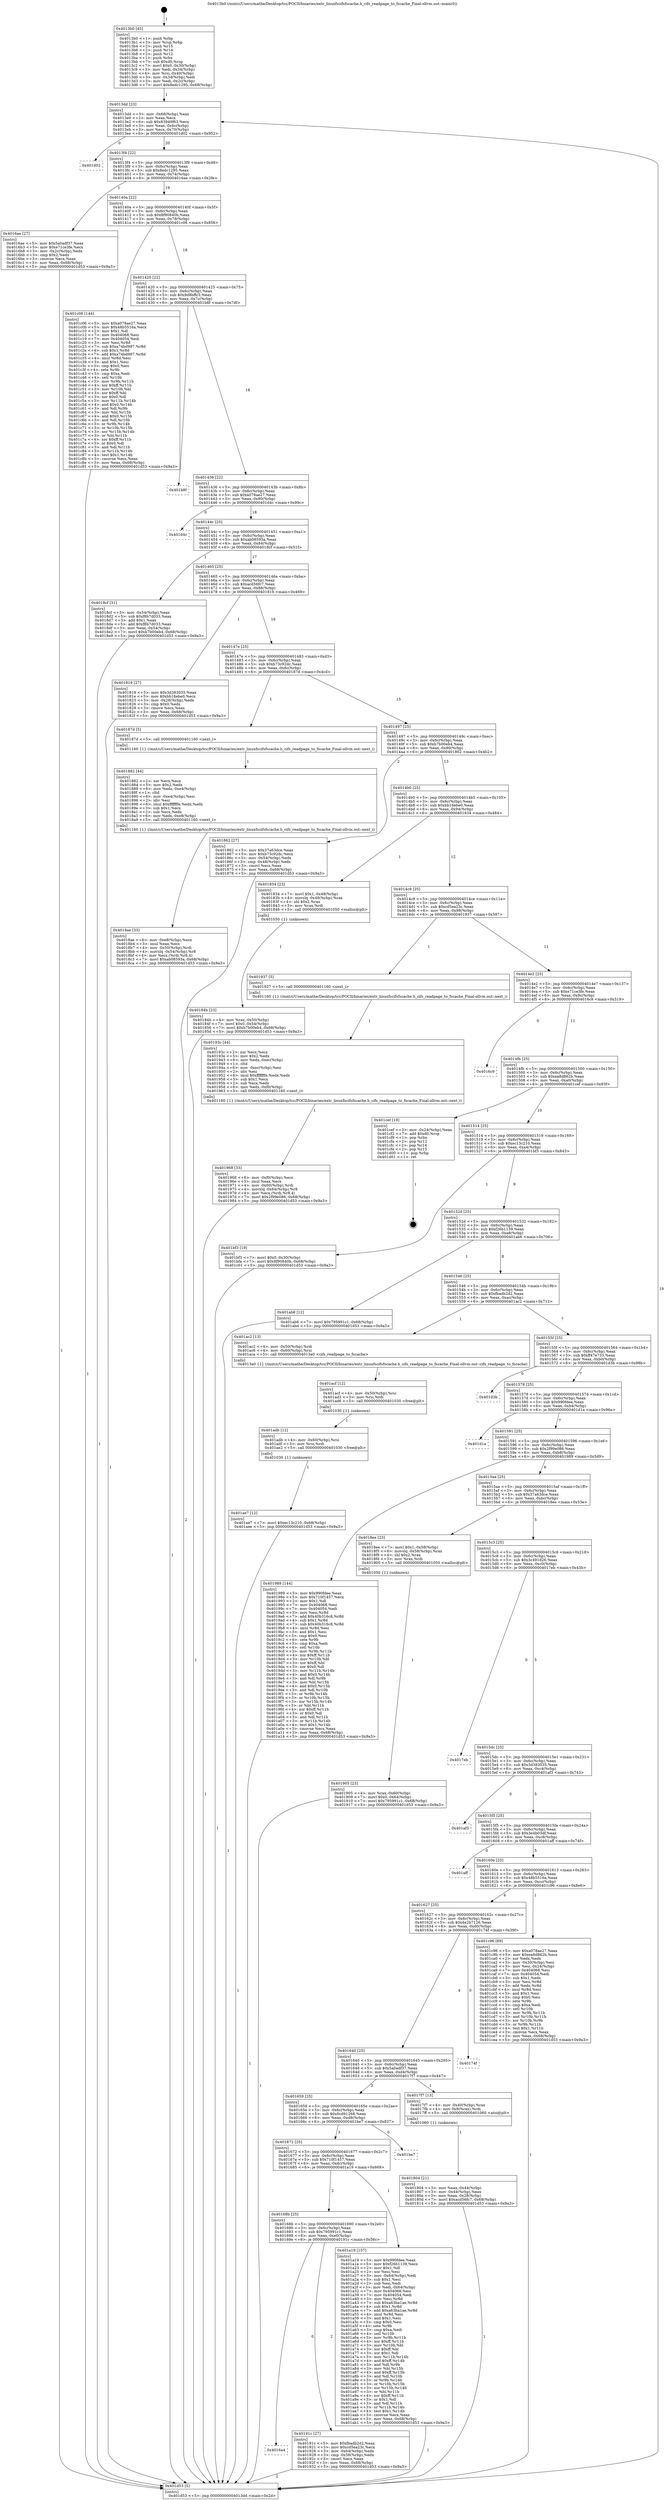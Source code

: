 digraph "0x4013b0" {
  label = "0x4013b0 (/mnt/c/Users/mathe/Desktop/tcc/POCII/binaries/extr_linuxfscifsfscache.h_cifs_readpage_to_fscache_Final-ollvm.out::main(0))"
  labelloc = "t"
  node[shape=record]

  Entry [label="",width=0.3,height=0.3,shape=circle,fillcolor=black,style=filled]
  "0x4013dd" [label="{
     0x4013dd [23]\l
     | [instrs]\l
     &nbsp;&nbsp;0x4013dd \<+3\>: mov -0x68(%rbp),%eax\l
     &nbsp;&nbsp;0x4013e0 \<+2\>: mov %eax,%ecx\l
     &nbsp;&nbsp;0x4013e2 \<+6\>: sub $0x83949f63,%ecx\l
     &nbsp;&nbsp;0x4013e8 \<+3\>: mov %eax,-0x6c(%rbp)\l
     &nbsp;&nbsp;0x4013eb \<+3\>: mov %ecx,-0x70(%rbp)\l
     &nbsp;&nbsp;0x4013ee \<+6\>: je 0000000000401d02 \<main+0x952\>\l
  }"]
  "0x401d02" [label="{
     0x401d02\l
  }", style=dashed]
  "0x4013f4" [label="{
     0x4013f4 [22]\l
     | [instrs]\l
     &nbsp;&nbsp;0x4013f4 \<+5\>: jmp 00000000004013f9 \<main+0x49\>\l
     &nbsp;&nbsp;0x4013f9 \<+3\>: mov -0x6c(%rbp),%eax\l
     &nbsp;&nbsp;0x4013fc \<+5\>: sub $0x8edc1295,%eax\l
     &nbsp;&nbsp;0x401401 \<+3\>: mov %eax,-0x74(%rbp)\l
     &nbsp;&nbsp;0x401404 \<+6\>: je 00000000004016ae \<main+0x2fe\>\l
  }"]
  Exit [label="",width=0.3,height=0.3,shape=circle,fillcolor=black,style=filled,peripheries=2]
  "0x4016ae" [label="{
     0x4016ae [27]\l
     | [instrs]\l
     &nbsp;&nbsp;0x4016ae \<+5\>: mov $0x5a0adf37,%eax\l
     &nbsp;&nbsp;0x4016b3 \<+5\>: mov $0xe71ce3fe,%ecx\l
     &nbsp;&nbsp;0x4016b8 \<+3\>: mov -0x2c(%rbp),%edx\l
     &nbsp;&nbsp;0x4016bb \<+3\>: cmp $0x2,%edx\l
     &nbsp;&nbsp;0x4016be \<+3\>: cmovne %ecx,%eax\l
     &nbsp;&nbsp;0x4016c1 \<+3\>: mov %eax,-0x68(%rbp)\l
     &nbsp;&nbsp;0x4016c4 \<+5\>: jmp 0000000000401d53 \<main+0x9a3\>\l
  }"]
  "0x40140a" [label="{
     0x40140a [22]\l
     | [instrs]\l
     &nbsp;&nbsp;0x40140a \<+5\>: jmp 000000000040140f \<main+0x5f\>\l
     &nbsp;&nbsp;0x40140f \<+3\>: mov -0x6c(%rbp),%eax\l
     &nbsp;&nbsp;0x401412 \<+5\>: sub $0x8f90840b,%eax\l
     &nbsp;&nbsp;0x401417 \<+3\>: mov %eax,-0x78(%rbp)\l
     &nbsp;&nbsp;0x40141a \<+6\>: je 0000000000401c06 \<main+0x856\>\l
  }"]
  "0x401d53" [label="{
     0x401d53 [5]\l
     | [instrs]\l
     &nbsp;&nbsp;0x401d53 \<+5\>: jmp 00000000004013dd \<main+0x2d\>\l
  }"]
  "0x4013b0" [label="{
     0x4013b0 [45]\l
     | [instrs]\l
     &nbsp;&nbsp;0x4013b0 \<+1\>: push %rbp\l
     &nbsp;&nbsp;0x4013b1 \<+3\>: mov %rsp,%rbp\l
     &nbsp;&nbsp;0x4013b4 \<+2\>: push %r15\l
     &nbsp;&nbsp;0x4013b6 \<+2\>: push %r14\l
     &nbsp;&nbsp;0x4013b8 \<+2\>: push %r12\l
     &nbsp;&nbsp;0x4013ba \<+1\>: push %rbx\l
     &nbsp;&nbsp;0x4013bb \<+7\>: sub $0xd0,%rsp\l
     &nbsp;&nbsp;0x4013c2 \<+7\>: movl $0x0,-0x30(%rbp)\l
     &nbsp;&nbsp;0x4013c9 \<+3\>: mov %edi,-0x34(%rbp)\l
     &nbsp;&nbsp;0x4013cc \<+4\>: mov %rsi,-0x40(%rbp)\l
     &nbsp;&nbsp;0x4013d0 \<+3\>: mov -0x34(%rbp),%edi\l
     &nbsp;&nbsp;0x4013d3 \<+3\>: mov %edi,-0x2c(%rbp)\l
     &nbsp;&nbsp;0x4013d6 \<+7\>: movl $0x8edc1295,-0x68(%rbp)\l
  }"]
  "0x401ae7" [label="{
     0x401ae7 [12]\l
     | [instrs]\l
     &nbsp;&nbsp;0x401ae7 \<+7\>: movl $0xec13c210,-0x68(%rbp)\l
     &nbsp;&nbsp;0x401aee \<+5\>: jmp 0000000000401d53 \<main+0x9a3\>\l
  }"]
  "0x401c06" [label="{
     0x401c06 [144]\l
     | [instrs]\l
     &nbsp;&nbsp;0x401c06 \<+5\>: mov $0xa078ae27,%eax\l
     &nbsp;&nbsp;0x401c0b \<+5\>: mov $0x48b5516a,%ecx\l
     &nbsp;&nbsp;0x401c10 \<+2\>: mov $0x1,%dl\l
     &nbsp;&nbsp;0x401c12 \<+7\>: mov 0x404068,%esi\l
     &nbsp;&nbsp;0x401c19 \<+7\>: mov 0x404054,%edi\l
     &nbsp;&nbsp;0x401c20 \<+3\>: mov %esi,%r8d\l
     &nbsp;&nbsp;0x401c23 \<+7\>: sub $0xa74bd997,%r8d\l
     &nbsp;&nbsp;0x401c2a \<+4\>: sub $0x1,%r8d\l
     &nbsp;&nbsp;0x401c2e \<+7\>: add $0xa74bd997,%r8d\l
     &nbsp;&nbsp;0x401c35 \<+4\>: imul %r8d,%esi\l
     &nbsp;&nbsp;0x401c39 \<+3\>: and $0x1,%esi\l
     &nbsp;&nbsp;0x401c3c \<+3\>: cmp $0x0,%esi\l
     &nbsp;&nbsp;0x401c3f \<+4\>: sete %r9b\l
     &nbsp;&nbsp;0x401c43 \<+3\>: cmp $0xa,%edi\l
     &nbsp;&nbsp;0x401c46 \<+4\>: setl %r10b\l
     &nbsp;&nbsp;0x401c4a \<+3\>: mov %r9b,%r11b\l
     &nbsp;&nbsp;0x401c4d \<+4\>: xor $0xff,%r11b\l
     &nbsp;&nbsp;0x401c51 \<+3\>: mov %r10b,%bl\l
     &nbsp;&nbsp;0x401c54 \<+3\>: xor $0xff,%bl\l
     &nbsp;&nbsp;0x401c57 \<+3\>: xor $0x0,%dl\l
     &nbsp;&nbsp;0x401c5a \<+3\>: mov %r11b,%r14b\l
     &nbsp;&nbsp;0x401c5d \<+4\>: and $0x0,%r14b\l
     &nbsp;&nbsp;0x401c61 \<+3\>: and %dl,%r9b\l
     &nbsp;&nbsp;0x401c64 \<+3\>: mov %bl,%r15b\l
     &nbsp;&nbsp;0x401c67 \<+4\>: and $0x0,%r15b\l
     &nbsp;&nbsp;0x401c6b \<+3\>: and %dl,%r10b\l
     &nbsp;&nbsp;0x401c6e \<+3\>: or %r9b,%r14b\l
     &nbsp;&nbsp;0x401c71 \<+3\>: or %r10b,%r15b\l
     &nbsp;&nbsp;0x401c74 \<+3\>: xor %r15b,%r14b\l
     &nbsp;&nbsp;0x401c77 \<+3\>: or %bl,%r11b\l
     &nbsp;&nbsp;0x401c7a \<+4\>: xor $0xff,%r11b\l
     &nbsp;&nbsp;0x401c7e \<+3\>: or $0x0,%dl\l
     &nbsp;&nbsp;0x401c81 \<+3\>: and %dl,%r11b\l
     &nbsp;&nbsp;0x401c84 \<+3\>: or %r11b,%r14b\l
     &nbsp;&nbsp;0x401c87 \<+4\>: test $0x1,%r14b\l
     &nbsp;&nbsp;0x401c8b \<+3\>: cmovne %ecx,%eax\l
     &nbsp;&nbsp;0x401c8e \<+3\>: mov %eax,-0x68(%rbp)\l
     &nbsp;&nbsp;0x401c91 \<+5\>: jmp 0000000000401d53 \<main+0x9a3\>\l
  }"]
  "0x401420" [label="{
     0x401420 [22]\l
     | [instrs]\l
     &nbsp;&nbsp;0x401420 \<+5\>: jmp 0000000000401425 \<main+0x75\>\l
     &nbsp;&nbsp;0x401425 \<+3\>: mov -0x6c(%rbp),%eax\l
     &nbsp;&nbsp;0x401428 \<+5\>: sub $0x9d8bffc3,%eax\l
     &nbsp;&nbsp;0x40142d \<+3\>: mov %eax,-0x7c(%rbp)\l
     &nbsp;&nbsp;0x401430 \<+6\>: je 0000000000401b8f \<main+0x7df\>\l
  }"]
  "0x401adb" [label="{
     0x401adb [12]\l
     | [instrs]\l
     &nbsp;&nbsp;0x401adb \<+4\>: mov -0x60(%rbp),%rsi\l
     &nbsp;&nbsp;0x401adf \<+3\>: mov %rsi,%rdi\l
     &nbsp;&nbsp;0x401ae2 \<+5\>: call 0000000000401030 \<free@plt\>\l
     | [calls]\l
     &nbsp;&nbsp;0x401030 \{1\} (unknown)\l
  }"]
  "0x401b8f" [label="{
     0x401b8f\l
  }", style=dashed]
  "0x401436" [label="{
     0x401436 [22]\l
     | [instrs]\l
     &nbsp;&nbsp;0x401436 \<+5\>: jmp 000000000040143b \<main+0x8b\>\l
     &nbsp;&nbsp;0x40143b \<+3\>: mov -0x6c(%rbp),%eax\l
     &nbsp;&nbsp;0x40143e \<+5\>: sub $0xa078ae27,%eax\l
     &nbsp;&nbsp;0x401443 \<+3\>: mov %eax,-0x80(%rbp)\l
     &nbsp;&nbsp;0x401446 \<+6\>: je 0000000000401d4c \<main+0x99c\>\l
  }"]
  "0x401acf" [label="{
     0x401acf [12]\l
     | [instrs]\l
     &nbsp;&nbsp;0x401acf \<+4\>: mov -0x50(%rbp),%rsi\l
     &nbsp;&nbsp;0x401ad3 \<+3\>: mov %rsi,%rdi\l
     &nbsp;&nbsp;0x401ad6 \<+5\>: call 0000000000401030 \<free@plt\>\l
     | [calls]\l
     &nbsp;&nbsp;0x401030 \{1\} (unknown)\l
  }"]
  "0x401d4c" [label="{
     0x401d4c\l
  }", style=dashed]
  "0x40144c" [label="{
     0x40144c [25]\l
     | [instrs]\l
     &nbsp;&nbsp;0x40144c \<+5\>: jmp 0000000000401451 \<main+0xa1\>\l
     &nbsp;&nbsp;0x401451 \<+3\>: mov -0x6c(%rbp),%eax\l
     &nbsp;&nbsp;0x401454 \<+5\>: sub $0xab08593a,%eax\l
     &nbsp;&nbsp;0x401459 \<+6\>: mov %eax,-0x84(%rbp)\l
     &nbsp;&nbsp;0x40145f \<+6\>: je 00000000004018cf \<main+0x51f\>\l
  }"]
  "0x401968" [label="{
     0x401968 [33]\l
     | [instrs]\l
     &nbsp;&nbsp;0x401968 \<+6\>: mov -0xf0(%rbp),%ecx\l
     &nbsp;&nbsp;0x40196e \<+3\>: imul %eax,%ecx\l
     &nbsp;&nbsp;0x401971 \<+4\>: mov -0x60(%rbp),%rdi\l
     &nbsp;&nbsp;0x401975 \<+4\>: movslq -0x64(%rbp),%r8\l
     &nbsp;&nbsp;0x401979 \<+4\>: mov %ecx,(%rdi,%r8,4)\l
     &nbsp;&nbsp;0x40197d \<+7\>: movl $0x2f99e086,-0x68(%rbp)\l
     &nbsp;&nbsp;0x401984 \<+5\>: jmp 0000000000401d53 \<main+0x9a3\>\l
  }"]
  "0x4018cf" [label="{
     0x4018cf [31]\l
     | [instrs]\l
     &nbsp;&nbsp;0x4018cf \<+3\>: mov -0x54(%rbp),%eax\l
     &nbsp;&nbsp;0x4018d2 \<+5\>: sub $0xf8b7d033,%eax\l
     &nbsp;&nbsp;0x4018d7 \<+3\>: add $0x1,%eax\l
     &nbsp;&nbsp;0x4018da \<+5\>: add $0xf8b7d033,%eax\l
     &nbsp;&nbsp;0x4018df \<+3\>: mov %eax,-0x54(%rbp)\l
     &nbsp;&nbsp;0x4018e2 \<+7\>: movl $0xb7b00eb4,-0x68(%rbp)\l
     &nbsp;&nbsp;0x4018e9 \<+5\>: jmp 0000000000401d53 \<main+0x9a3\>\l
  }"]
  "0x401465" [label="{
     0x401465 [25]\l
     | [instrs]\l
     &nbsp;&nbsp;0x401465 \<+5\>: jmp 000000000040146a \<main+0xba\>\l
     &nbsp;&nbsp;0x40146a \<+3\>: mov -0x6c(%rbp),%eax\l
     &nbsp;&nbsp;0x40146d \<+5\>: sub $0xacd56fc7,%eax\l
     &nbsp;&nbsp;0x401472 \<+6\>: mov %eax,-0x88(%rbp)\l
     &nbsp;&nbsp;0x401478 \<+6\>: je 0000000000401819 \<main+0x469\>\l
  }"]
  "0x40193c" [label="{
     0x40193c [44]\l
     | [instrs]\l
     &nbsp;&nbsp;0x40193c \<+2\>: xor %ecx,%ecx\l
     &nbsp;&nbsp;0x40193e \<+5\>: mov $0x2,%edx\l
     &nbsp;&nbsp;0x401943 \<+6\>: mov %edx,-0xec(%rbp)\l
     &nbsp;&nbsp;0x401949 \<+1\>: cltd\l
     &nbsp;&nbsp;0x40194a \<+6\>: mov -0xec(%rbp),%esi\l
     &nbsp;&nbsp;0x401950 \<+2\>: idiv %esi\l
     &nbsp;&nbsp;0x401952 \<+6\>: imul $0xfffffffe,%edx,%edx\l
     &nbsp;&nbsp;0x401958 \<+3\>: sub $0x1,%ecx\l
     &nbsp;&nbsp;0x40195b \<+2\>: sub %ecx,%edx\l
     &nbsp;&nbsp;0x40195d \<+6\>: mov %edx,-0xf0(%rbp)\l
     &nbsp;&nbsp;0x401963 \<+5\>: call 0000000000401160 \<next_i\>\l
     | [calls]\l
     &nbsp;&nbsp;0x401160 \{1\} (/mnt/c/Users/mathe/Desktop/tcc/POCII/binaries/extr_linuxfscifsfscache.h_cifs_readpage_to_fscache_Final-ollvm.out::next_i)\l
  }"]
  "0x401819" [label="{
     0x401819 [27]\l
     | [instrs]\l
     &nbsp;&nbsp;0x401819 \<+5\>: mov $0x3d383035,%eax\l
     &nbsp;&nbsp;0x40181e \<+5\>: mov $0xbb16ebe0,%ecx\l
     &nbsp;&nbsp;0x401823 \<+3\>: mov -0x28(%rbp),%edx\l
     &nbsp;&nbsp;0x401826 \<+3\>: cmp $0x0,%edx\l
     &nbsp;&nbsp;0x401829 \<+3\>: cmove %ecx,%eax\l
     &nbsp;&nbsp;0x40182c \<+3\>: mov %eax,-0x68(%rbp)\l
     &nbsp;&nbsp;0x40182f \<+5\>: jmp 0000000000401d53 \<main+0x9a3\>\l
  }"]
  "0x40147e" [label="{
     0x40147e [25]\l
     | [instrs]\l
     &nbsp;&nbsp;0x40147e \<+5\>: jmp 0000000000401483 \<main+0xd3\>\l
     &nbsp;&nbsp;0x401483 \<+3\>: mov -0x6c(%rbp),%eax\l
     &nbsp;&nbsp;0x401486 \<+5\>: sub $0xb73c92dc,%eax\l
     &nbsp;&nbsp;0x40148b \<+6\>: mov %eax,-0x8c(%rbp)\l
     &nbsp;&nbsp;0x401491 \<+6\>: je 000000000040187d \<main+0x4cd\>\l
  }"]
  "0x4016a4" [label="{
     0x4016a4\l
  }", style=dashed]
  "0x40187d" [label="{
     0x40187d [5]\l
     | [instrs]\l
     &nbsp;&nbsp;0x40187d \<+5\>: call 0000000000401160 \<next_i\>\l
     | [calls]\l
     &nbsp;&nbsp;0x401160 \{1\} (/mnt/c/Users/mathe/Desktop/tcc/POCII/binaries/extr_linuxfscifsfscache.h_cifs_readpage_to_fscache_Final-ollvm.out::next_i)\l
  }"]
  "0x401497" [label="{
     0x401497 [25]\l
     | [instrs]\l
     &nbsp;&nbsp;0x401497 \<+5\>: jmp 000000000040149c \<main+0xec\>\l
     &nbsp;&nbsp;0x40149c \<+3\>: mov -0x6c(%rbp),%eax\l
     &nbsp;&nbsp;0x40149f \<+5\>: sub $0xb7b00eb4,%eax\l
     &nbsp;&nbsp;0x4014a4 \<+6\>: mov %eax,-0x90(%rbp)\l
     &nbsp;&nbsp;0x4014aa \<+6\>: je 0000000000401862 \<main+0x4b2\>\l
  }"]
  "0x40191c" [label="{
     0x40191c [27]\l
     | [instrs]\l
     &nbsp;&nbsp;0x40191c \<+5\>: mov $0xfbadb2d2,%eax\l
     &nbsp;&nbsp;0x401921 \<+5\>: mov $0xcd5ea23c,%ecx\l
     &nbsp;&nbsp;0x401926 \<+3\>: mov -0x64(%rbp),%edx\l
     &nbsp;&nbsp;0x401929 \<+3\>: cmp -0x58(%rbp),%edx\l
     &nbsp;&nbsp;0x40192c \<+3\>: cmovl %ecx,%eax\l
     &nbsp;&nbsp;0x40192f \<+3\>: mov %eax,-0x68(%rbp)\l
     &nbsp;&nbsp;0x401932 \<+5\>: jmp 0000000000401d53 \<main+0x9a3\>\l
  }"]
  "0x401862" [label="{
     0x401862 [27]\l
     | [instrs]\l
     &nbsp;&nbsp;0x401862 \<+5\>: mov $0x37a63dce,%eax\l
     &nbsp;&nbsp;0x401867 \<+5\>: mov $0xb73c92dc,%ecx\l
     &nbsp;&nbsp;0x40186c \<+3\>: mov -0x54(%rbp),%edx\l
     &nbsp;&nbsp;0x40186f \<+3\>: cmp -0x48(%rbp),%edx\l
     &nbsp;&nbsp;0x401872 \<+3\>: cmovl %ecx,%eax\l
     &nbsp;&nbsp;0x401875 \<+3\>: mov %eax,-0x68(%rbp)\l
     &nbsp;&nbsp;0x401878 \<+5\>: jmp 0000000000401d53 \<main+0x9a3\>\l
  }"]
  "0x4014b0" [label="{
     0x4014b0 [25]\l
     | [instrs]\l
     &nbsp;&nbsp;0x4014b0 \<+5\>: jmp 00000000004014b5 \<main+0x105\>\l
     &nbsp;&nbsp;0x4014b5 \<+3\>: mov -0x6c(%rbp),%eax\l
     &nbsp;&nbsp;0x4014b8 \<+5\>: sub $0xbb16ebe0,%eax\l
     &nbsp;&nbsp;0x4014bd \<+6\>: mov %eax,-0x94(%rbp)\l
     &nbsp;&nbsp;0x4014c3 \<+6\>: je 0000000000401834 \<main+0x484\>\l
  }"]
  "0x40168b" [label="{
     0x40168b [25]\l
     | [instrs]\l
     &nbsp;&nbsp;0x40168b \<+5\>: jmp 0000000000401690 \<main+0x2e0\>\l
     &nbsp;&nbsp;0x401690 \<+3\>: mov -0x6c(%rbp),%eax\l
     &nbsp;&nbsp;0x401693 \<+5\>: sub $0x795991c1,%eax\l
     &nbsp;&nbsp;0x401698 \<+6\>: mov %eax,-0xe0(%rbp)\l
     &nbsp;&nbsp;0x40169e \<+6\>: je 000000000040191c \<main+0x56c\>\l
  }"]
  "0x401834" [label="{
     0x401834 [23]\l
     | [instrs]\l
     &nbsp;&nbsp;0x401834 \<+7\>: movl $0x1,-0x48(%rbp)\l
     &nbsp;&nbsp;0x40183b \<+4\>: movslq -0x48(%rbp),%rax\l
     &nbsp;&nbsp;0x40183f \<+4\>: shl $0x2,%rax\l
     &nbsp;&nbsp;0x401843 \<+3\>: mov %rax,%rdi\l
     &nbsp;&nbsp;0x401846 \<+5\>: call 0000000000401050 \<malloc@plt\>\l
     | [calls]\l
     &nbsp;&nbsp;0x401050 \{1\} (unknown)\l
  }"]
  "0x4014c9" [label="{
     0x4014c9 [25]\l
     | [instrs]\l
     &nbsp;&nbsp;0x4014c9 \<+5\>: jmp 00000000004014ce \<main+0x11e\>\l
     &nbsp;&nbsp;0x4014ce \<+3\>: mov -0x6c(%rbp),%eax\l
     &nbsp;&nbsp;0x4014d1 \<+5\>: sub $0xcd5ea23c,%eax\l
     &nbsp;&nbsp;0x4014d6 \<+6\>: mov %eax,-0x98(%rbp)\l
     &nbsp;&nbsp;0x4014dc \<+6\>: je 0000000000401937 \<main+0x587\>\l
  }"]
  "0x401a19" [label="{
     0x401a19 [157]\l
     | [instrs]\l
     &nbsp;&nbsp;0x401a19 \<+5\>: mov $0x990fdee,%eax\l
     &nbsp;&nbsp;0x401a1e \<+5\>: mov $0xf26b1139,%ecx\l
     &nbsp;&nbsp;0x401a23 \<+2\>: mov $0x1,%dl\l
     &nbsp;&nbsp;0x401a25 \<+2\>: xor %esi,%esi\l
     &nbsp;&nbsp;0x401a27 \<+3\>: mov -0x64(%rbp),%edi\l
     &nbsp;&nbsp;0x401a2a \<+3\>: sub $0x1,%esi\l
     &nbsp;&nbsp;0x401a2d \<+2\>: sub %esi,%edi\l
     &nbsp;&nbsp;0x401a2f \<+3\>: mov %edi,-0x64(%rbp)\l
     &nbsp;&nbsp;0x401a32 \<+7\>: mov 0x404068,%esi\l
     &nbsp;&nbsp;0x401a39 \<+7\>: mov 0x404054,%edi\l
     &nbsp;&nbsp;0x401a40 \<+3\>: mov %esi,%r8d\l
     &nbsp;&nbsp;0x401a43 \<+7\>: sub $0xa63ba1ae,%r8d\l
     &nbsp;&nbsp;0x401a4a \<+4\>: sub $0x1,%r8d\l
     &nbsp;&nbsp;0x401a4e \<+7\>: add $0xa63ba1ae,%r8d\l
     &nbsp;&nbsp;0x401a55 \<+4\>: imul %r8d,%esi\l
     &nbsp;&nbsp;0x401a59 \<+3\>: and $0x1,%esi\l
     &nbsp;&nbsp;0x401a5c \<+3\>: cmp $0x0,%esi\l
     &nbsp;&nbsp;0x401a5f \<+4\>: sete %r9b\l
     &nbsp;&nbsp;0x401a63 \<+3\>: cmp $0xa,%edi\l
     &nbsp;&nbsp;0x401a66 \<+4\>: setl %r10b\l
     &nbsp;&nbsp;0x401a6a \<+3\>: mov %r9b,%r11b\l
     &nbsp;&nbsp;0x401a6d \<+4\>: xor $0xff,%r11b\l
     &nbsp;&nbsp;0x401a71 \<+3\>: mov %r10b,%bl\l
     &nbsp;&nbsp;0x401a74 \<+3\>: xor $0xff,%bl\l
     &nbsp;&nbsp;0x401a77 \<+3\>: xor $0x1,%dl\l
     &nbsp;&nbsp;0x401a7a \<+3\>: mov %r11b,%r14b\l
     &nbsp;&nbsp;0x401a7d \<+4\>: and $0xff,%r14b\l
     &nbsp;&nbsp;0x401a81 \<+3\>: and %dl,%r9b\l
     &nbsp;&nbsp;0x401a84 \<+3\>: mov %bl,%r15b\l
     &nbsp;&nbsp;0x401a87 \<+4\>: and $0xff,%r15b\l
     &nbsp;&nbsp;0x401a8b \<+3\>: and %dl,%r10b\l
     &nbsp;&nbsp;0x401a8e \<+3\>: or %r9b,%r14b\l
     &nbsp;&nbsp;0x401a91 \<+3\>: or %r10b,%r15b\l
     &nbsp;&nbsp;0x401a94 \<+3\>: xor %r15b,%r14b\l
     &nbsp;&nbsp;0x401a97 \<+3\>: or %bl,%r11b\l
     &nbsp;&nbsp;0x401a9a \<+4\>: xor $0xff,%r11b\l
     &nbsp;&nbsp;0x401a9e \<+3\>: or $0x1,%dl\l
     &nbsp;&nbsp;0x401aa1 \<+3\>: and %dl,%r11b\l
     &nbsp;&nbsp;0x401aa4 \<+3\>: or %r11b,%r14b\l
     &nbsp;&nbsp;0x401aa7 \<+4\>: test $0x1,%r14b\l
     &nbsp;&nbsp;0x401aab \<+3\>: cmovne %ecx,%eax\l
     &nbsp;&nbsp;0x401aae \<+3\>: mov %eax,-0x68(%rbp)\l
     &nbsp;&nbsp;0x401ab1 \<+5\>: jmp 0000000000401d53 \<main+0x9a3\>\l
  }"]
  "0x401937" [label="{
     0x401937 [5]\l
     | [instrs]\l
     &nbsp;&nbsp;0x401937 \<+5\>: call 0000000000401160 \<next_i\>\l
     | [calls]\l
     &nbsp;&nbsp;0x401160 \{1\} (/mnt/c/Users/mathe/Desktop/tcc/POCII/binaries/extr_linuxfscifsfscache.h_cifs_readpage_to_fscache_Final-ollvm.out::next_i)\l
  }"]
  "0x4014e2" [label="{
     0x4014e2 [25]\l
     | [instrs]\l
     &nbsp;&nbsp;0x4014e2 \<+5\>: jmp 00000000004014e7 \<main+0x137\>\l
     &nbsp;&nbsp;0x4014e7 \<+3\>: mov -0x6c(%rbp),%eax\l
     &nbsp;&nbsp;0x4014ea \<+5\>: sub $0xe71ce3fe,%eax\l
     &nbsp;&nbsp;0x4014ef \<+6\>: mov %eax,-0x9c(%rbp)\l
     &nbsp;&nbsp;0x4014f5 \<+6\>: je 00000000004016c9 \<main+0x319\>\l
  }"]
  "0x401672" [label="{
     0x401672 [25]\l
     | [instrs]\l
     &nbsp;&nbsp;0x401672 \<+5\>: jmp 0000000000401677 \<main+0x2c7\>\l
     &nbsp;&nbsp;0x401677 \<+3\>: mov -0x6c(%rbp),%eax\l
     &nbsp;&nbsp;0x40167a \<+5\>: sub $0x710f1457,%eax\l
     &nbsp;&nbsp;0x40167f \<+6\>: mov %eax,-0xdc(%rbp)\l
     &nbsp;&nbsp;0x401685 \<+6\>: je 0000000000401a19 \<main+0x669\>\l
  }"]
  "0x4016c9" [label="{
     0x4016c9\l
  }", style=dashed]
  "0x4014fb" [label="{
     0x4014fb [25]\l
     | [instrs]\l
     &nbsp;&nbsp;0x4014fb \<+5\>: jmp 0000000000401500 \<main+0x150\>\l
     &nbsp;&nbsp;0x401500 \<+3\>: mov -0x6c(%rbp),%eax\l
     &nbsp;&nbsp;0x401503 \<+5\>: sub $0xea8d862b,%eax\l
     &nbsp;&nbsp;0x401508 \<+6\>: mov %eax,-0xa0(%rbp)\l
     &nbsp;&nbsp;0x40150e \<+6\>: je 0000000000401cef \<main+0x93f\>\l
  }"]
  "0x401be7" [label="{
     0x401be7\l
  }", style=dashed]
  "0x401cef" [label="{
     0x401cef [19]\l
     | [instrs]\l
     &nbsp;&nbsp;0x401cef \<+3\>: mov -0x24(%rbp),%eax\l
     &nbsp;&nbsp;0x401cf2 \<+7\>: add $0xd0,%rsp\l
     &nbsp;&nbsp;0x401cf9 \<+1\>: pop %rbx\l
     &nbsp;&nbsp;0x401cfa \<+2\>: pop %r12\l
     &nbsp;&nbsp;0x401cfc \<+2\>: pop %r14\l
     &nbsp;&nbsp;0x401cfe \<+2\>: pop %r15\l
     &nbsp;&nbsp;0x401d00 \<+1\>: pop %rbp\l
     &nbsp;&nbsp;0x401d01 \<+1\>: ret\l
  }"]
  "0x401514" [label="{
     0x401514 [25]\l
     | [instrs]\l
     &nbsp;&nbsp;0x401514 \<+5\>: jmp 0000000000401519 \<main+0x169\>\l
     &nbsp;&nbsp;0x401519 \<+3\>: mov -0x6c(%rbp),%eax\l
     &nbsp;&nbsp;0x40151c \<+5\>: sub $0xec13c210,%eax\l
     &nbsp;&nbsp;0x401521 \<+6\>: mov %eax,-0xa4(%rbp)\l
     &nbsp;&nbsp;0x401527 \<+6\>: je 0000000000401bf3 \<main+0x843\>\l
  }"]
  "0x401905" [label="{
     0x401905 [23]\l
     | [instrs]\l
     &nbsp;&nbsp;0x401905 \<+4\>: mov %rax,-0x60(%rbp)\l
     &nbsp;&nbsp;0x401909 \<+7\>: movl $0x0,-0x64(%rbp)\l
     &nbsp;&nbsp;0x401910 \<+7\>: movl $0x795991c1,-0x68(%rbp)\l
     &nbsp;&nbsp;0x401917 \<+5\>: jmp 0000000000401d53 \<main+0x9a3\>\l
  }"]
  "0x401bf3" [label="{
     0x401bf3 [19]\l
     | [instrs]\l
     &nbsp;&nbsp;0x401bf3 \<+7\>: movl $0x0,-0x30(%rbp)\l
     &nbsp;&nbsp;0x401bfa \<+7\>: movl $0x8f90840b,-0x68(%rbp)\l
     &nbsp;&nbsp;0x401c01 \<+5\>: jmp 0000000000401d53 \<main+0x9a3\>\l
  }"]
  "0x40152d" [label="{
     0x40152d [25]\l
     | [instrs]\l
     &nbsp;&nbsp;0x40152d \<+5\>: jmp 0000000000401532 \<main+0x182\>\l
     &nbsp;&nbsp;0x401532 \<+3\>: mov -0x6c(%rbp),%eax\l
     &nbsp;&nbsp;0x401535 \<+5\>: sub $0xf26b1139,%eax\l
     &nbsp;&nbsp;0x40153a \<+6\>: mov %eax,-0xa8(%rbp)\l
     &nbsp;&nbsp;0x401540 \<+6\>: je 0000000000401ab6 \<main+0x706\>\l
  }"]
  "0x4018ae" [label="{
     0x4018ae [33]\l
     | [instrs]\l
     &nbsp;&nbsp;0x4018ae \<+6\>: mov -0xe8(%rbp),%ecx\l
     &nbsp;&nbsp;0x4018b4 \<+3\>: imul %eax,%ecx\l
     &nbsp;&nbsp;0x4018b7 \<+4\>: mov -0x50(%rbp),%rdi\l
     &nbsp;&nbsp;0x4018bb \<+4\>: movslq -0x54(%rbp),%r8\l
     &nbsp;&nbsp;0x4018bf \<+4\>: mov %ecx,(%rdi,%r8,4)\l
     &nbsp;&nbsp;0x4018c3 \<+7\>: movl $0xab08593a,-0x68(%rbp)\l
     &nbsp;&nbsp;0x4018ca \<+5\>: jmp 0000000000401d53 \<main+0x9a3\>\l
  }"]
  "0x401ab6" [label="{
     0x401ab6 [12]\l
     | [instrs]\l
     &nbsp;&nbsp;0x401ab6 \<+7\>: movl $0x795991c1,-0x68(%rbp)\l
     &nbsp;&nbsp;0x401abd \<+5\>: jmp 0000000000401d53 \<main+0x9a3\>\l
  }"]
  "0x401546" [label="{
     0x401546 [25]\l
     | [instrs]\l
     &nbsp;&nbsp;0x401546 \<+5\>: jmp 000000000040154b \<main+0x19b\>\l
     &nbsp;&nbsp;0x40154b \<+3\>: mov -0x6c(%rbp),%eax\l
     &nbsp;&nbsp;0x40154e \<+5\>: sub $0xfbadb2d2,%eax\l
     &nbsp;&nbsp;0x401553 \<+6\>: mov %eax,-0xac(%rbp)\l
     &nbsp;&nbsp;0x401559 \<+6\>: je 0000000000401ac2 \<main+0x712\>\l
  }"]
  "0x401882" [label="{
     0x401882 [44]\l
     | [instrs]\l
     &nbsp;&nbsp;0x401882 \<+2\>: xor %ecx,%ecx\l
     &nbsp;&nbsp;0x401884 \<+5\>: mov $0x2,%edx\l
     &nbsp;&nbsp;0x401889 \<+6\>: mov %edx,-0xe4(%rbp)\l
     &nbsp;&nbsp;0x40188f \<+1\>: cltd\l
     &nbsp;&nbsp;0x401890 \<+6\>: mov -0xe4(%rbp),%esi\l
     &nbsp;&nbsp;0x401896 \<+2\>: idiv %esi\l
     &nbsp;&nbsp;0x401898 \<+6\>: imul $0xfffffffe,%edx,%edx\l
     &nbsp;&nbsp;0x40189e \<+3\>: sub $0x1,%ecx\l
     &nbsp;&nbsp;0x4018a1 \<+2\>: sub %ecx,%edx\l
     &nbsp;&nbsp;0x4018a3 \<+6\>: mov %edx,-0xe8(%rbp)\l
     &nbsp;&nbsp;0x4018a9 \<+5\>: call 0000000000401160 \<next_i\>\l
     | [calls]\l
     &nbsp;&nbsp;0x401160 \{1\} (/mnt/c/Users/mathe/Desktop/tcc/POCII/binaries/extr_linuxfscifsfscache.h_cifs_readpage_to_fscache_Final-ollvm.out::next_i)\l
  }"]
  "0x401ac2" [label="{
     0x401ac2 [13]\l
     | [instrs]\l
     &nbsp;&nbsp;0x401ac2 \<+4\>: mov -0x50(%rbp),%rdi\l
     &nbsp;&nbsp;0x401ac6 \<+4\>: mov -0x60(%rbp),%rsi\l
     &nbsp;&nbsp;0x401aca \<+5\>: call 00000000004013a0 \<cifs_readpage_to_fscache\>\l
     | [calls]\l
     &nbsp;&nbsp;0x4013a0 \{1\} (/mnt/c/Users/mathe/Desktop/tcc/POCII/binaries/extr_linuxfscifsfscache.h_cifs_readpage_to_fscache_Final-ollvm.out::cifs_readpage_to_fscache)\l
  }"]
  "0x40155f" [label="{
     0x40155f [25]\l
     | [instrs]\l
     &nbsp;&nbsp;0x40155f \<+5\>: jmp 0000000000401564 \<main+0x1b4\>\l
     &nbsp;&nbsp;0x401564 \<+3\>: mov -0x6c(%rbp),%eax\l
     &nbsp;&nbsp;0x401567 \<+5\>: sub $0xff47e733,%eax\l
     &nbsp;&nbsp;0x40156c \<+6\>: mov %eax,-0xb0(%rbp)\l
     &nbsp;&nbsp;0x401572 \<+6\>: je 0000000000401d3b \<main+0x98b\>\l
  }"]
  "0x40184b" [label="{
     0x40184b [23]\l
     | [instrs]\l
     &nbsp;&nbsp;0x40184b \<+4\>: mov %rax,-0x50(%rbp)\l
     &nbsp;&nbsp;0x40184f \<+7\>: movl $0x0,-0x54(%rbp)\l
     &nbsp;&nbsp;0x401856 \<+7\>: movl $0xb7b00eb4,-0x68(%rbp)\l
     &nbsp;&nbsp;0x40185d \<+5\>: jmp 0000000000401d53 \<main+0x9a3\>\l
  }"]
  "0x401d3b" [label="{
     0x401d3b\l
  }", style=dashed]
  "0x401578" [label="{
     0x401578 [25]\l
     | [instrs]\l
     &nbsp;&nbsp;0x401578 \<+5\>: jmp 000000000040157d \<main+0x1cd\>\l
     &nbsp;&nbsp;0x40157d \<+3\>: mov -0x6c(%rbp),%eax\l
     &nbsp;&nbsp;0x401580 \<+5\>: sub $0x990fdee,%eax\l
     &nbsp;&nbsp;0x401585 \<+6\>: mov %eax,-0xb4(%rbp)\l
     &nbsp;&nbsp;0x40158b \<+6\>: je 0000000000401d1a \<main+0x96a\>\l
  }"]
  "0x401804" [label="{
     0x401804 [21]\l
     | [instrs]\l
     &nbsp;&nbsp;0x401804 \<+3\>: mov %eax,-0x44(%rbp)\l
     &nbsp;&nbsp;0x401807 \<+3\>: mov -0x44(%rbp),%eax\l
     &nbsp;&nbsp;0x40180a \<+3\>: mov %eax,-0x28(%rbp)\l
     &nbsp;&nbsp;0x40180d \<+7\>: movl $0xacd56fc7,-0x68(%rbp)\l
     &nbsp;&nbsp;0x401814 \<+5\>: jmp 0000000000401d53 \<main+0x9a3\>\l
  }"]
  "0x401d1a" [label="{
     0x401d1a\l
  }", style=dashed]
  "0x401591" [label="{
     0x401591 [25]\l
     | [instrs]\l
     &nbsp;&nbsp;0x401591 \<+5\>: jmp 0000000000401596 \<main+0x1e6\>\l
     &nbsp;&nbsp;0x401596 \<+3\>: mov -0x6c(%rbp),%eax\l
     &nbsp;&nbsp;0x401599 \<+5\>: sub $0x2f99e086,%eax\l
     &nbsp;&nbsp;0x40159e \<+6\>: mov %eax,-0xb8(%rbp)\l
     &nbsp;&nbsp;0x4015a4 \<+6\>: je 0000000000401989 \<main+0x5d9\>\l
  }"]
  "0x401659" [label="{
     0x401659 [25]\l
     | [instrs]\l
     &nbsp;&nbsp;0x401659 \<+5\>: jmp 000000000040165e \<main+0x2ae\>\l
     &nbsp;&nbsp;0x40165e \<+3\>: mov -0x6c(%rbp),%eax\l
     &nbsp;&nbsp;0x401661 \<+5\>: sub $0x6cd91268,%eax\l
     &nbsp;&nbsp;0x401666 \<+6\>: mov %eax,-0xd8(%rbp)\l
     &nbsp;&nbsp;0x40166c \<+6\>: je 0000000000401be7 \<main+0x837\>\l
  }"]
  "0x401989" [label="{
     0x401989 [144]\l
     | [instrs]\l
     &nbsp;&nbsp;0x401989 \<+5\>: mov $0x990fdee,%eax\l
     &nbsp;&nbsp;0x40198e \<+5\>: mov $0x710f1457,%ecx\l
     &nbsp;&nbsp;0x401993 \<+2\>: mov $0x1,%dl\l
     &nbsp;&nbsp;0x401995 \<+7\>: mov 0x404068,%esi\l
     &nbsp;&nbsp;0x40199c \<+7\>: mov 0x404054,%edi\l
     &nbsp;&nbsp;0x4019a3 \<+3\>: mov %esi,%r8d\l
     &nbsp;&nbsp;0x4019a6 \<+7\>: add $0x40b316c8,%r8d\l
     &nbsp;&nbsp;0x4019ad \<+4\>: sub $0x1,%r8d\l
     &nbsp;&nbsp;0x4019b1 \<+7\>: sub $0x40b316c8,%r8d\l
     &nbsp;&nbsp;0x4019b8 \<+4\>: imul %r8d,%esi\l
     &nbsp;&nbsp;0x4019bc \<+3\>: and $0x1,%esi\l
     &nbsp;&nbsp;0x4019bf \<+3\>: cmp $0x0,%esi\l
     &nbsp;&nbsp;0x4019c2 \<+4\>: sete %r9b\l
     &nbsp;&nbsp;0x4019c6 \<+3\>: cmp $0xa,%edi\l
     &nbsp;&nbsp;0x4019c9 \<+4\>: setl %r10b\l
     &nbsp;&nbsp;0x4019cd \<+3\>: mov %r9b,%r11b\l
     &nbsp;&nbsp;0x4019d0 \<+4\>: xor $0xff,%r11b\l
     &nbsp;&nbsp;0x4019d4 \<+3\>: mov %r10b,%bl\l
     &nbsp;&nbsp;0x4019d7 \<+3\>: xor $0xff,%bl\l
     &nbsp;&nbsp;0x4019da \<+3\>: xor $0x0,%dl\l
     &nbsp;&nbsp;0x4019dd \<+3\>: mov %r11b,%r14b\l
     &nbsp;&nbsp;0x4019e0 \<+4\>: and $0x0,%r14b\l
     &nbsp;&nbsp;0x4019e4 \<+3\>: and %dl,%r9b\l
     &nbsp;&nbsp;0x4019e7 \<+3\>: mov %bl,%r15b\l
     &nbsp;&nbsp;0x4019ea \<+4\>: and $0x0,%r15b\l
     &nbsp;&nbsp;0x4019ee \<+3\>: and %dl,%r10b\l
     &nbsp;&nbsp;0x4019f1 \<+3\>: or %r9b,%r14b\l
     &nbsp;&nbsp;0x4019f4 \<+3\>: or %r10b,%r15b\l
     &nbsp;&nbsp;0x4019f7 \<+3\>: xor %r15b,%r14b\l
     &nbsp;&nbsp;0x4019fa \<+3\>: or %bl,%r11b\l
     &nbsp;&nbsp;0x4019fd \<+4\>: xor $0xff,%r11b\l
     &nbsp;&nbsp;0x401a01 \<+3\>: or $0x0,%dl\l
     &nbsp;&nbsp;0x401a04 \<+3\>: and %dl,%r11b\l
     &nbsp;&nbsp;0x401a07 \<+3\>: or %r11b,%r14b\l
     &nbsp;&nbsp;0x401a0a \<+4\>: test $0x1,%r14b\l
     &nbsp;&nbsp;0x401a0e \<+3\>: cmovne %ecx,%eax\l
     &nbsp;&nbsp;0x401a11 \<+3\>: mov %eax,-0x68(%rbp)\l
     &nbsp;&nbsp;0x401a14 \<+5\>: jmp 0000000000401d53 \<main+0x9a3\>\l
  }"]
  "0x4015aa" [label="{
     0x4015aa [25]\l
     | [instrs]\l
     &nbsp;&nbsp;0x4015aa \<+5\>: jmp 00000000004015af \<main+0x1ff\>\l
     &nbsp;&nbsp;0x4015af \<+3\>: mov -0x6c(%rbp),%eax\l
     &nbsp;&nbsp;0x4015b2 \<+5\>: sub $0x37a63dce,%eax\l
     &nbsp;&nbsp;0x4015b7 \<+6\>: mov %eax,-0xbc(%rbp)\l
     &nbsp;&nbsp;0x4015bd \<+6\>: je 00000000004018ee \<main+0x53e\>\l
  }"]
  "0x4017f7" [label="{
     0x4017f7 [13]\l
     | [instrs]\l
     &nbsp;&nbsp;0x4017f7 \<+4\>: mov -0x40(%rbp),%rax\l
     &nbsp;&nbsp;0x4017fb \<+4\>: mov 0x8(%rax),%rdi\l
     &nbsp;&nbsp;0x4017ff \<+5\>: call 0000000000401060 \<atoi@plt\>\l
     | [calls]\l
     &nbsp;&nbsp;0x401060 \{1\} (unknown)\l
  }"]
  "0x4018ee" [label="{
     0x4018ee [23]\l
     | [instrs]\l
     &nbsp;&nbsp;0x4018ee \<+7\>: movl $0x1,-0x58(%rbp)\l
     &nbsp;&nbsp;0x4018f5 \<+4\>: movslq -0x58(%rbp),%rax\l
     &nbsp;&nbsp;0x4018f9 \<+4\>: shl $0x2,%rax\l
     &nbsp;&nbsp;0x4018fd \<+3\>: mov %rax,%rdi\l
     &nbsp;&nbsp;0x401900 \<+5\>: call 0000000000401050 \<malloc@plt\>\l
     | [calls]\l
     &nbsp;&nbsp;0x401050 \{1\} (unknown)\l
  }"]
  "0x4015c3" [label="{
     0x4015c3 [25]\l
     | [instrs]\l
     &nbsp;&nbsp;0x4015c3 \<+5\>: jmp 00000000004015c8 \<main+0x218\>\l
     &nbsp;&nbsp;0x4015c8 \<+3\>: mov -0x6c(%rbp),%eax\l
     &nbsp;&nbsp;0x4015cb \<+5\>: sub $0x3c491d26,%eax\l
     &nbsp;&nbsp;0x4015d0 \<+6\>: mov %eax,-0xc0(%rbp)\l
     &nbsp;&nbsp;0x4015d6 \<+6\>: je 00000000004017eb \<main+0x43b\>\l
  }"]
  "0x401640" [label="{
     0x401640 [25]\l
     | [instrs]\l
     &nbsp;&nbsp;0x401640 \<+5\>: jmp 0000000000401645 \<main+0x295\>\l
     &nbsp;&nbsp;0x401645 \<+3\>: mov -0x6c(%rbp),%eax\l
     &nbsp;&nbsp;0x401648 \<+5\>: sub $0x5a0adf37,%eax\l
     &nbsp;&nbsp;0x40164d \<+6\>: mov %eax,-0xd4(%rbp)\l
     &nbsp;&nbsp;0x401653 \<+6\>: je 00000000004017f7 \<main+0x447\>\l
  }"]
  "0x4017eb" [label="{
     0x4017eb\l
  }", style=dashed]
  "0x4015dc" [label="{
     0x4015dc [25]\l
     | [instrs]\l
     &nbsp;&nbsp;0x4015dc \<+5\>: jmp 00000000004015e1 \<main+0x231\>\l
     &nbsp;&nbsp;0x4015e1 \<+3\>: mov -0x6c(%rbp),%eax\l
     &nbsp;&nbsp;0x4015e4 \<+5\>: sub $0x3d383035,%eax\l
     &nbsp;&nbsp;0x4015e9 \<+6\>: mov %eax,-0xc4(%rbp)\l
     &nbsp;&nbsp;0x4015ef \<+6\>: je 0000000000401af3 \<main+0x743\>\l
  }"]
  "0x40174f" [label="{
     0x40174f\l
  }", style=dashed]
  "0x401af3" [label="{
     0x401af3\l
  }", style=dashed]
  "0x4015f5" [label="{
     0x4015f5 [25]\l
     | [instrs]\l
     &nbsp;&nbsp;0x4015f5 \<+5\>: jmp 00000000004015fa \<main+0x24a\>\l
     &nbsp;&nbsp;0x4015fa \<+3\>: mov -0x6c(%rbp),%eax\l
     &nbsp;&nbsp;0x4015fd \<+5\>: sub $0x3e4b03df,%eax\l
     &nbsp;&nbsp;0x401602 \<+6\>: mov %eax,-0xc8(%rbp)\l
     &nbsp;&nbsp;0x401608 \<+6\>: je 0000000000401aff \<main+0x74f\>\l
  }"]
  "0x401627" [label="{
     0x401627 [25]\l
     | [instrs]\l
     &nbsp;&nbsp;0x401627 \<+5\>: jmp 000000000040162c \<main+0x27c\>\l
     &nbsp;&nbsp;0x40162c \<+3\>: mov -0x6c(%rbp),%eax\l
     &nbsp;&nbsp;0x40162f \<+5\>: sub $0x4e2b7126,%eax\l
     &nbsp;&nbsp;0x401634 \<+6\>: mov %eax,-0xd0(%rbp)\l
     &nbsp;&nbsp;0x40163a \<+6\>: je 000000000040174f \<main+0x39f\>\l
  }"]
  "0x401aff" [label="{
     0x401aff\l
  }", style=dashed]
  "0x40160e" [label="{
     0x40160e [25]\l
     | [instrs]\l
     &nbsp;&nbsp;0x40160e \<+5\>: jmp 0000000000401613 \<main+0x263\>\l
     &nbsp;&nbsp;0x401613 \<+3\>: mov -0x6c(%rbp),%eax\l
     &nbsp;&nbsp;0x401616 \<+5\>: sub $0x48b5516a,%eax\l
     &nbsp;&nbsp;0x40161b \<+6\>: mov %eax,-0xcc(%rbp)\l
     &nbsp;&nbsp;0x401621 \<+6\>: je 0000000000401c96 \<main+0x8e6\>\l
  }"]
  "0x401c96" [label="{
     0x401c96 [89]\l
     | [instrs]\l
     &nbsp;&nbsp;0x401c96 \<+5\>: mov $0xa078ae27,%eax\l
     &nbsp;&nbsp;0x401c9b \<+5\>: mov $0xea8d862b,%ecx\l
     &nbsp;&nbsp;0x401ca0 \<+2\>: xor %edx,%edx\l
     &nbsp;&nbsp;0x401ca2 \<+3\>: mov -0x30(%rbp),%esi\l
     &nbsp;&nbsp;0x401ca5 \<+3\>: mov %esi,-0x24(%rbp)\l
     &nbsp;&nbsp;0x401ca8 \<+7\>: mov 0x404068,%esi\l
     &nbsp;&nbsp;0x401caf \<+7\>: mov 0x404054,%edi\l
     &nbsp;&nbsp;0x401cb6 \<+3\>: sub $0x1,%edx\l
     &nbsp;&nbsp;0x401cb9 \<+3\>: mov %esi,%r8d\l
     &nbsp;&nbsp;0x401cbc \<+3\>: add %edx,%r8d\l
     &nbsp;&nbsp;0x401cbf \<+4\>: imul %r8d,%esi\l
     &nbsp;&nbsp;0x401cc3 \<+3\>: and $0x1,%esi\l
     &nbsp;&nbsp;0x401cc6 \<+3\>: cmp $0x0,%esi\l
     &nbsp;&nbsp;0x401cc9 \<+4\>: sete %r9b\l
     &nbsp;&nbsp;0x401ccd \<+3\>: cmp $0xa,%edi\l
     &nbsp;&nbsp;0x401cd0 \<+4\>: setl %r10b\l
     &nbsp;&nbsp;0x401cd4 \<+3\>: mov %r9b,%r11b\l
     &nbsp;&nbsp;0x401cd7 \<+3\>: and %r10b,%r11b\l
     &nbsp;&nbsp;0x401cda \<+3\>: xor %r10b,%r9b\l
     &nbsp;&nbsp;0x401cdd \<+3\>: or %r9b,%r11b\l
     &nbsp;&nbsp;0x401ce0 \<+4\>: test $0x1,%r11b\l
     &nbsp;&nbsp;0x401ce4 \<+3\>: cmovne %ecx,%eax\l
     &nbsp;&nbsp;0x401ce7 \<+3\>: mov %eax,-0x68(%rbp)\l
     &nbsp;&nbsp;0x401cea \<+5\>: jmp 0000000000401d53 \<main+0x9a3\>\l
  }"]
  Entry -> "0x4013b0" [label=" 1"]
  "0x4013dd" -> "0x401d02" [label=" 0"]
  "0x4013dd" -> "0x4013f4" [label=" 20"]
  "0x401cef" -> Exit [label=" 1"]
  "0x4013f4" -> "0x4016ae" [label=" 1"]
  "0x4013f4" -> "0x40140a" [label=" 19"]
  "0x4016ae" -> "0x401d53" [label=" 1"]
  "0x4013b0" -> "0x4013dd" [label=" 1"]
  "0x401d53" -> "0x4013dd" [label=" 19"]
  "0x401c96" -> "0x401d53" [label=" 1"]
  "0x40140a" -> "0x401c06" [label=" 1"]
  "0x40140a" -> "0x401420" [label=" 18"]
  "0x401c06" -> "0x401d53" [label=" 1"]
  "0x401420" -> "0x401b8f" [label=" 0"]
  "0x401420" -> "0x401436" [label=" 18"]
  "0x401bf3" -> "0x401d53" [label=" 1"]
  "0x401436" -> "0x401d4c" [label=" 0"]
  "0x401436" -> "0x40144c" [label=" 18"]
  "0x401ae7" -> "0x401d53" [label=" 1"]
  "0x40144c" -> "0x4018cf" [label=" 1"]
  "0x40144c" -> "0x401465" [label=" 17"]
  "0x401adb" -> "0x401ae7" [label=" 1"]
  "0x401465" -> "0x401819" [label=" 1"]
  "0x401465" -> "0x40147e" [label=" 16"]
  "0x401acf" -> "0x401adb" [label=" 1"]
  "0x40147e" -> "0x40187d" [label=" 1"]
  "0x40147e" -> "0x401497" [label=" 15"]
  "0x401ac2" -> "0x401acf" [label=" 1"]
  "0x401497" -> "0x401862" [label=" 2"]
  "0x401497" -> "0x4014b0" [label=" 13"]
  "0x401ab6" -> "0x401d53" [label=" 1"]
  "0x4014b0" -> "0x401834" [label=" 1"]
  "0x4014b0" -> "0x4014c9" [label=" 12"]
  "0x401989" -> "0x401d53" [label=" 1"]
  "0x4014c9" -> "0x401937" [label=" 1"]
  "0x4014c9" -> "0x4014e2" [label=" 11"]
  "0x401968" -> "0x401d53" [label=" 1"]
  "0x4014e2" -> "0x4016c9" [label=" 0"]
  "0x4014e2" -> "0x4014fb" [label=" 11"]
  "0x401937" -> "0x40193c" [label=" 1"]
  "0x4014fb" -> "0x401cef" [label=" 1"]
  "0x4014fb" -> "0x401514" [label=" 10"]
  "0x40191c" -> "0x401d53" [label=" 2"]
  "0x401514" -> "0x401bf3" [label=" 1"]
  "0x401514" -> "0x40152d" [label=" 9"]
  "0x40168b" -> "0x40191c" [label=" 2"]
  "0x40152d" -> "0x401ab6" [label=" 1"]
  "0x40152d" -> "0x401546" [label=" 8"]
  "0x401a19" -> "0x401d53" [label=" 1"]
  "0x401546" -> "0x401ac2" [label=" 1"]
  "0x401546" -> "0x40155f" [label=" 7"]
  "0x401672" -> "0x40168b" [label=" 2"]
  "0x40155f" -> "0x401d3b" [label=" 0"]
  "0x40155f" -> "0x401578" [label=" 7"]
  "0x401672" -> "0x401a19" [label=" 1"]
  "0x401578" -> "0x401d1a" [label=" 0"]
  "0x401578" -> "0x401591" [label=" 7"]
  "0x40193c" -> "0x401968" [label=" 1"]
  "0x401591" -> "0x401989" [label=" 1"]
  "0x401591" -> "0x4015aa" [label=" 6"]
  "0x401659" -> "0x401672" [label=" 3"]
  "0x4015aa" -> "0x4018ee" [label=" 1"]
  "0x4015aa" -> "0x4015c3" [label=" 5"]
  "0x401659" -> "0x401be7" [label=" 0"]
  "0x4015c3" -> "0x4017eb" [label=" 0"]
  "0x4015c3" -> "0x4015dc" [label=" 5"]
  "0x401905" -> "0x401d53" [label=" 1"]
  "0x4015dc" -> "0x401af3" [label=" 0"]
  "0x4015dc" -> "0x4015f5" [label=" 5"]
  "0x4018ee" -> "0x401905" [label=" 1"]
  "0x4015f5" -> "0x401aff" [label=" 0"]
  "0x4015f5" -> "0x40160e" [label=" 5"]
  "0x4018ae" -> "0x401d53" [label=" 1"]
  "0x40160e" -> "0x401c96" [label=" 1"]
  "0x40160e" -> "0x401627" [label=" 4"]
  "0x4018cf" -> "0x401d53" [label=" 1"]
  "0x401627" -> "0x40174f" [label=" 0"]
  "0x401627" -> "0x401640" [label=" 4"]
  "0x40168b" -> "0x4016a4" [label=" 0"]
  "0x401640" -> "0x4017f7" [label=" 1"]
  "0x401640" -> "0x401659" [label=" 3"]
  "0x4017f7" -> "0x401804" [label=" 1"]
  "0x401804" -> "0x401d53" [label=" 1"]
  "0x401819" -> "0x401d53" [label=" 1"]
  "0x401834" -> "0x40184b" [label=" 1"]
  "0x40184b" -> "0x401d53" [label=" 1"]
  "0x401862" -> "0x401d53" [label=" 2"]
  "0x40187d" -> "0x401882" [label=" 1"]
  "0x401882" -> "0x4018ae" [label=" 1"]
}
